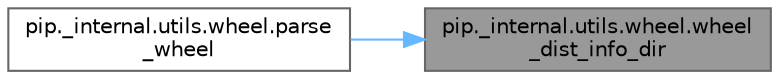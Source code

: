 digraph "pip._internal.utils.wheel.wheel_dist_info_dir"
{
 // LATEX_PDF_SIZE
  bgcolor="transparent";
  edge [fontname=Helvetica,fontsize=10,labelfontname=Helvetica,labelfontsize=10];
  node [fontname=Helvetica,fontsize=10,shape=box,height=0.2,width=0.4];
  rankdir="RL";
  Node1 [id="Node000001",label="pip._internal.utils.wheel.wheel\l_dist_info_dir",height=0.2,width=0.4,color="gray40", fillcolor="grey60", style="filled", fontcolor="black",tooltip=" "];
  Node1 -> Node2 [id="edge1_Node000001_Node000002",dir="back",color="steelblue1",style="solid",tooltip=" "];
  Node2 [id="Node000002",label="pip._internal.utils.wheel.parse\l_wheel",height=0.2,width=0.4,color="grey40", fillcolor="white", style="filled",URL="$namespacepip_1_1__internal_1_1utils_1_1wheel.html#a7c8d22f8f11fcf598028f89a45452b62",tooltip=" "];
}

